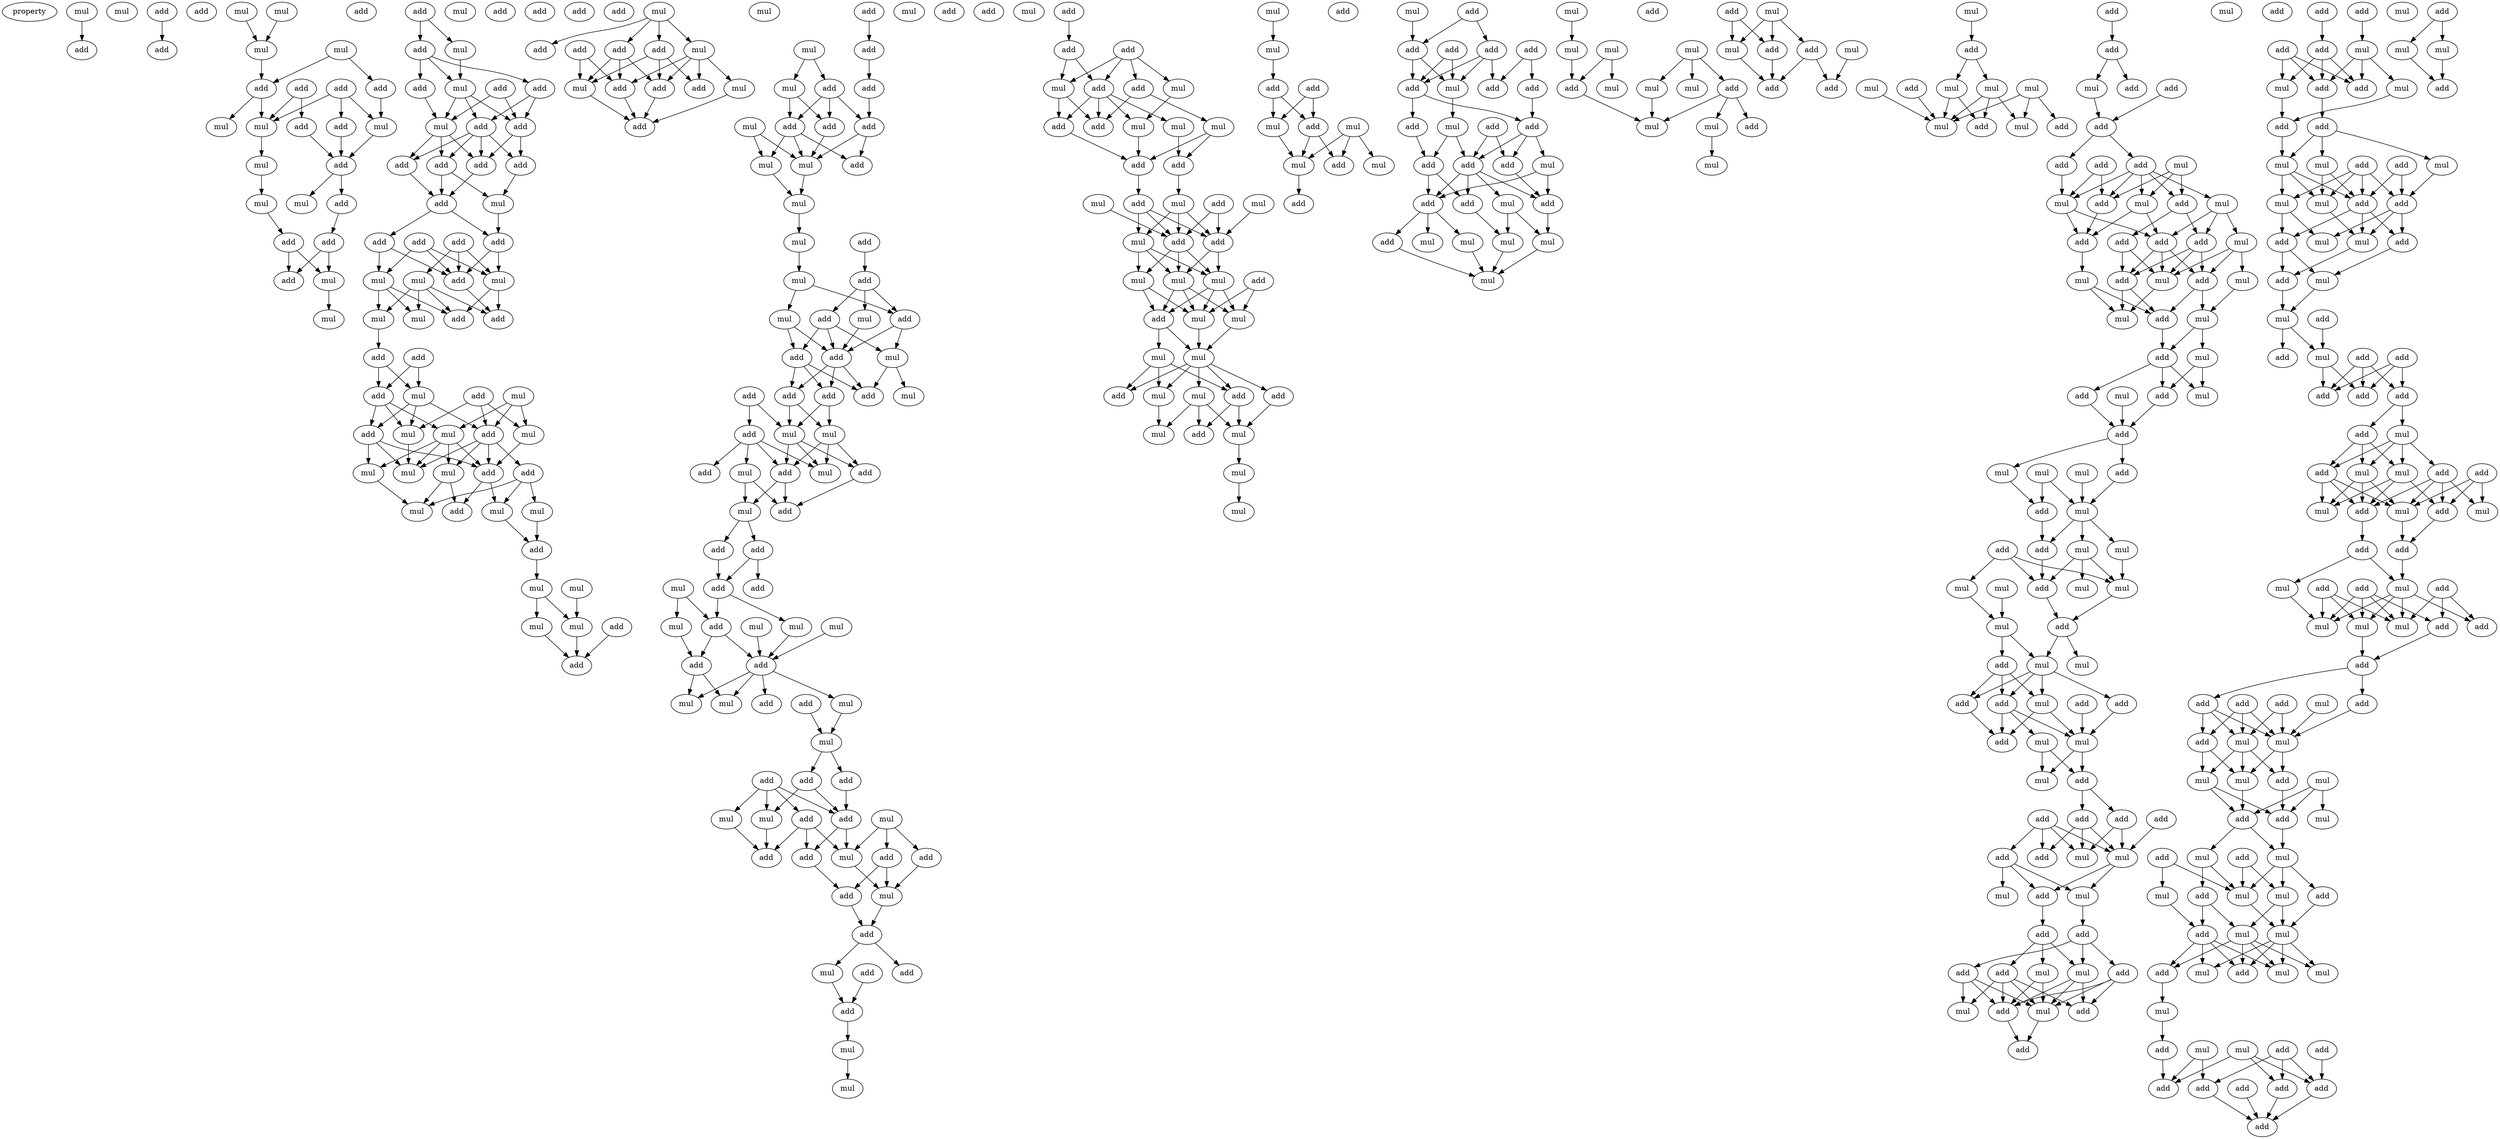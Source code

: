 digraph {
    node [fontcolor=black]
    property [mul=2,lf=1.6]
    0 [ label = mul ];
    1 [ label = mul ];
    2 [ label = add ];
    3 [ label = add ];
    4 [ label = add ];
    5 [ label = add ];
    6 [ label = mul ];
    7 [ label = mul ];
    8 [ label = mul ];
    9 [ label = mul ];
    10 [ label = add ];
    11 [ label = add ];
    12 [ label = add ];
    13 [ label = add ];
    14 [ label = add ];
    15 [ label = mul ];
    16 [ label = mul ];
    17 [ label = add ];
    18 [ label = mul ];
    19 [ label = mul ];
    20 [ label = add ];
    21 [ label = mul ];
    22 [ label = mul ];
    23 [ label = add ];
    24 [ label = add ];
    25 [ label = add ];
    26 [ label = mul ];
    27 [ label = add ];
    28 [ label = add ];
    29 [ label = mul ];
    30 [ label = add ];
    31 [ label = mul ];
    32 [ label = add ];
    33 [ label = mul ];
    34 [ label = add ];
    35 [ label = add ];
    36 [ label = add ];
    37 [ label = mul ];
    38 [ label = mul ];
    39 [ label = add ];
    40 [ label = add ];
    41 [ label = add ];
    42 [ label = add ];
    43 [ label = add ];
    44 [ label = add ];
    45 [ label = add ];
    46 [ label = add ];
    47 [ label = mul ];
    48 [ label = add ];
    49 [ label = add ];
    50 [ label = add ];
    51 [ label = add ];
    52 [ label = mul ];
    53 [ label = mul ];
    54 [ label = mul ];
    55 [ label = add ];
    56 [ label = add ];
    57 [ label = add ];
    58 [ label = mul ];
    59 [ label = mul ];
    60 [ label = add ];
    61 [ label = add ];
    62 [ label = add ];
    63 [ label = mul ];
    64 [ label = mul ];
    65 [ label = add ];
    66 [ label = add ];
    67 [ label = mul ];
    68 [ label = mul ];
    69 [ label = mul ];
    70 [ label = add ];
    71 [ label = add ];
    72 [ label = mul ];
    73 [ label = mul ];
    74 [ label = mul ];
    75 [ label = add ];
    76 [ label = add ];
    77 [ label = mul ];
    78 [ label = mul ];
    79 [ label = mul ];
    80 [ label = add ];
    81 [ label = add ];
    82 [ label = mul ];
    83 [ label = mul ];
    84 [ label = mul ];
    85 [ label = mul ];
    86 [ label = add ];
    87 [ label = add ];
    88 [ label = add ];
    89 [ label = add ];
    90 [ label = mul ];
    91 [ label = add ];
    92 [ label = add ];
    93 [ label = add ];
    94 [ label = mul ];
    95 [ label = add ];
    96 [ label = add ];
    97 [ label = add ];
    98 [ label = mul ];
    99 [ label = mul ];
    100 [ label = add ];
    101 [ label = add ];
    102 [ label = mul ];
    103 [ label = add ];
    104 [ label = mul ];
    105 [ label = add ];
    106 [ label = mul ];
    107 [ label = mul ];
    108 [ label = add ];
    109 [ label = add ];
    110 [ label = add ];
    111 [ label = add ];
    112 [ label = mul ];
    113 [ label = add ];
    114 [ label = mul ];
    115 [ label = mul ];
    116 [ label = add ];
    117 [ label = mul ];
    118 [ label = add ];
    119 [ label = mul ];
    120 [ label = add ];
    121 [ label = mul ];
    122 [ label = add ];
    123 [ label = add ];
    124 [ label = add ];
    125 [ label = mul ];
    126 [ label = mul ];
    127 [ label = add ];
    128 [ label = add ];
    129 [ label = mul ];
    130 [ label = add ];
    131 [ label = add ];
    132 [ label = add ];
    133 [ label = add ];
    134 [ label = mul ];
    135 [ label = mul ];
    136 [ label = mul ];
    137 [ label = add ];
    138 [ label = mul ];
    139 [ label = add ];
    140 [ label = mul ];
    141 [ label = add ];
    142 [ label = add ];
    143 [ label = add ];
    144 [ label = mul ];
    145 [ label = add ];
    146 [ label = add ];
    147 [ label = add ];
    148 [ label = add ];
    149 [ label = mul ];
    150 [ label = add ];
    151 [ label = mul ];
    152 [ label = mul ];
    153 [ label = mul ];
    154 [ label = mul ];
    155 [ label = add ];
    156 [ label = add ];
    157 [ label = add ];
    158 [ label = add ];
    159 [ label = mul ];
    160 [ label = mul ];
    161 [ label = mul ];
    162 [ label = mul ];
    163 [ label = add ];
    164 [ label = add ];
    165 [ label = add ];
    166 [ label = add ];
    167 [ label = mul ];
    168 [ label = mul ];
    169 [ label = add ];
    170 [ label = mul ];
    171 [ label = add ];
    172 [ label = add ];
    173 [ label = add ];
    174 [ label = add ];
    175 [ label = mul ];
    176 [ label = add ];
    177 [ label = mul ];
    178 [ label = add ];
    179 [ label = mul ];
    180 [ label = add ];
    181 [ label = add ];
    182 [ label = add ];
    183 [ label = add ];
    184 [ label = mul ];
    185 [ label = mul ];
    186 [ label = mul ];
    187 [ label = add ];
    188 [ label = add ];
    189 [ label = add ];
    190 [ label = add ];
    191 [ label = mul ];
    192 [ label = mul ];
    193 [ label = add ];
    194 [ label = add ];
    195 [ label = mul ];
    196 [ label = add ];
    197 [ label = mul ];
    198 [ label = mul ];
    199 [ label = add ];
    200 [ label = add ];
    201 [ label = mul ];
    202 [ label = add ];
    203 [ label = mul ];
    204 [ label = mul ];
    205 [ label = add ];
    206 [ label = add ];
    207 [ label = mul ];
    208 [ label = add ];
    209 [ label = mul ];
    210 [ label = add ];
    211 [ label = mul ];
    212 [ label = mul ];
    213 [ label = mul ];
    214 [ label = add ];
    215 [ label = mul ];
    216 [ label = mul ];
    217 [ label = mul ];
    218 [ label = add ];
    219 [ label = add ];
    220 [ label = mul ];
    221 [ label = add ];
    222 [ label = mul ];
    223 [ label = mul ];
    224 [ label = mul ];
    225 [ label = add ];
    226 [ label = mul ];
    227 [ label = mul ];
    228 [ label = mul ];
    229 [ label = mul ];
    230 [ label = add ];
    231 [ label = add ];
    232 [ label = add ];
    233 [ label = mul ];
    234 [ label = mul ];
    235 [ label = add ];
    236 [ label = mul ];
    237 [ label = add ];
    238 [ label = mul ];
    239 [ label = add ];
    240 [ label = mul ];
    241 [ label = add ];
    242 [ label = add ];
    243 [ label = add ];
    244 [ label = add ];
    245 [ label = add ];
    246 [ label = mul ];
    247 [ label = add ];
    248 [ label = add ];
    249 [ label = add ];
    250 [ label = add ];
    251 [ label = add ];
    252 [ label = add ];
    253 [ label = mul ];
    254 [ label = add ];
    255 [ label = add ];
    256 [ label = add ];
    257 [ label = mul ];
    258 [ label = mul ];
    259 [ label = add ];
    260 [ label = add ];
    261 [ label = add ];
    262 [ label = mul ];
    263 [ label = mul ];
    264 [ label = mul ];
    265 [ label = mul ];
    266 [ label = add ];
    267 [ label = mul ];
    268 [ label = mul ];
    269 [ label = mul ];
    270 [ label = mul ];
    271 [ label = mul ];
    272 [ label = add ];
    273 [ label = mul ];
    274 [ label = add ];
    275 [ label = mul ];
    276 [ label = mul ];
    277 [ label = mul ];
    278 [ label = mul ];
    279 [ label = add ];
    280 [ label = mul ];
    281 [ label = add ];
    282 [ label = add ];
    283 [ label = mul ];
    284 [ label = add ];
    285 [ label = add ];
    286 [ label = mul ];
    287 [ label = mul ];
    288 [ label = add ];
    289 [ label = mul ];
    290 [ label = add ];
    291 [ label = add ];
    292 [ label = mul ];
    293 [ label = add ];
    294 [ label = mul ];
    295 [ label = mul ];
    296 [ label = mul ];
    297 [ label = mul ];
    298 [ label = mul ];
    299 [ label = add ];
    300 [ label = add ];
    301 [ label = add ];
    302 [ label = add ];
    303 [ label = add ];
    304 [ label = mul ];
    305 [ label = add ];
    306 [ label = mul ];
    307 [ label = add ];
    308 [ label = add ];
    309 [ label = add ];
    310 [ label = add ];
    311 [ label = mul ];
    312 [ label = add ];
    313 [ label = mul ];
    314 [ label = add ];
    315 [ label = mul ];
    316 [ label = mul ];
    317 [ label = add ];
    318 [ label = add ];
    319 [ label = add ];
    320 [ label = add ];
    321 [ label = mul ];
    322 [ label = add ];
    323 [ label = add ];
    324 [ label = mul ];
    325 [ label = mul ];
    326 [ label = mul ];
    327 [ label = add ];
    328 [ label = mul ];
    329 [ label = mul ];
    330 [ label = add ];
    331 [ label = mul ];
    332 [ label = add ];
    333 [ label = add ];
    334 [ label = mul ];
    335 [ label = add ];
    336 [ label = mul ];
    337 [ label = add ];
    338 [ label = mul ];
    339 [ label = mul ];
    340 [ label = mul ];
    341 [ label = add ];
    342 [ label = add ];
    343 [ label = mul ];
    344 [ label = mul ];
    345 [ label = add ];
    346 [ label = add ];
    347 [ label = mul ];
    348 [ label = mul ];
    349 [ label = mul ];
    350 [ label = add ];
    351 [ label = mul ];
    352 [ label = mul ];
    353 [ label = mul ];
    354 [ label = add ];
    355 [ label = mul ];
    356 [ label = add ];
    357 [ label = mul ];
    358 [ label = mul ];
    359 [ label = add ];
    360 [ label = add ];
    361 [ label = add ];
    362 [ label = add ];
    363 [ label = add ];
    364 [ label = mul ];
    365 [ label = mul ];
    366 [ label = add ];
    367 [ label = mul ];
    368 [ label = add ];
    369 [ label = add ];
    370 [ label = add ];
    371 [ label = add ];
    372 [ label = add ];
    373 [ label = mul ];
    374 [ label = add ];
    375 [ label = mul ];
    376 [ label = add ];
    377 [ label = mul ];
    378 [ label = mul ];
    379 [ label = add ];
    380 [ label = add ];
    381 [ label = add ];
    382 [ label = add ];
    383 [ label = add ];
    384 [ label = mul ];
    385 [ label = mul ];
    386 [ label = mul ];
    387 [ label = add ];
    388 [ label = add ];
    389 [ label = mul ];
    390 [ label = add ];
    391 [ label = add ];
    392 [ label = add ];
    393 [ label = add ];
    394 [ label = mul ];
    395 [ label = add ];
    396 [ label = mul ];
    397 [ label = add ];
    398 [ label = mul ];
    399 [ label = add ];
    400 [ label = add ];
    401 [ label = add ];
    402 [ label = mul ];
    403 [ label = add ];
    404 [ label = add ];
    405 [ label = mul ];
    406 [ label = mul ];
    407 [ label = add ];
    408 [ label = mul ];
    409 [ label = mul ];
    410 [ label = add ];
    411 [ label = mul ];
    412 [ label = add ];
    413 [ label = mul ];
    414 [ label = add ];
    415 [ label = mul ];
    416 [ label = add ];
    417 [ label = add ];
    418 [ label = mul ];
    419 [ label = add ];
    420 [ label = add ];
    421 [ label = mul ];
    422 [ label = add ];
    423 [ label = add ];
    424 [ label = add ];
    425 [ label = add ];
    426 [ label = mul ];
    427 [ label = add ];
    428 [ label = add ];
    429 [ label = mul ];
    430 [ label = add ];
    431 [ label = mul ];
    432 [ label = add ];
    433 [ label = mul ];
    434 [ label = mul ];
    435 [ label = add ];
    436 [ label = add ];
    437 [ label = mul ];
    438 [ label = add ];
    439 [ label = add ];
    440 [ label = mul ];
    441 [ label = mul ];
    442 [ label = add ];
    443 [ label = add ];
    444 [ label = add ];
    445 [ label = mul ];
    446 [ label = mul ];
    447 [ label = mul ];
    448 [ label = add ];
    449 [ label = add ];
    450 [ label = add ];
    451 [ label = add ];
    452 [ label = add ];
    453 [ label = add ];
    454 [ label = add ];
    455 [ label = mul ];
    456 [ label = mul ];
    457 [ label = add ];
    458 [ label = mul ];
    459 [ label = add ];
    460 [ label = mul ];
    461 [ label = mul ];
    462 [ label = mul ];
    463 [ label = add ];
    464 [ label = mul ];
    465 [ label = add ];
    466 [ label = mul ];
    467 [ label = add ];
    468 [ label = mul ];
    469 [ label = add ];
    470 [ label = add ];
    471 [ label = mul ];
    472 [ label = mul ];
    473 [ label = mul ];
    474 [ label = add ];
    475 [ label = mul ];
    476 [ label = add ];
    477 [ label = mul ];
    478 [ label = mul ];
    479 [ label = add ];
    480 [ label = mul ];
    481 [ label = add ];
    482 [ label = mul ];
    483 [ label = mul ];
    484 [ label = mul ];
    485 [ label = add ];
    486 [ label = add ];
    487 [ label = mul ];
    488 [ label = add ];
    489 [ label = add ];
    490 [ label = add ];
    491 [ label = add ];
    492 [ label = add ];
    493 [ label = add ];
    494 [ label = add ];
    495 [ label = mul ];
    496 [ label = add ];
    497 [ label = mul ];
    498 [ label = mul ];
    499 [ label = add ];
    0 -> 2 [ name = 0 ];
    3 -> 5 [ name = 1 ];
    6 -> 9 [ name = 2 ];
    7 -> 9 [ name = 3 ];
    8 -> 12 [ name = 4 ];
    8 -> 13 [ name = 5 ];
    9 -> 12 [ name = 6 ];
    10 -> 16 [ name = 7 ];
    10 -> 17 [ name = 8 ];
    11 -> 14 [ name = 9 ];
    11 -> 16 [ name = 10 ];
    11 -> 18 [ name = 11 ];
    12 -> 15 [ name = 12 ];
    12 -> 16 [ name = 13 ];
    13 -> 18 [ name = 14 ];
    14 -> 20 [ name = 15 ];
    16 -> 19 [ name = 16 ];
    17 -> 20 [ name = 17 ];
    18 -> 20 [ name = 18 ];
    19 -> 22 [ name = 19 ];
    20 -> 21 [ name = 20 ];
    20 -> 23 [ name = 21 ];
    22 -> 24 [ name = 22 ];
    23 -> 25 [ name = 23 ];
    24 -> 26 [ name = 24 ];
    24 -> 28 [ name = 25 ];
    25 -> 26 [ name = 26 ];
    25 -> 28 [ name = 27 ];
    26 -> 29 [ name = 28 ];
    30 -> 31 [ name = 29 ];
    30 -> 32 [ name = 30 ];
    31 -> 37 [ name = 31 ];
    32 -> 35 [ name = 32 ];
    32 -> 36 [ name = 33 ];
    32 -> 37 [ name = 34 ];
    34 -> 38 [ name = 35 ];
    34 -> 39 [ name = 36 ];
    35 -> 38 [ name = 37 ];
    36 -> 39 [ name = 38 ];
    36 -> 40 [ name = 39 ];
    37 -> 38 [ name = 40 ];
    37 -> 39 [ name = 41 ];
    37 -> 40 [ name = 42 ];
    38 -> 42 [ name = 43 ];
    38 -> 43 [ name = 44 ];
    38 -> 44 [ name = 45 ];
    39 -> 41 [ name = 46 ];
    39 -> 44 [ name = 47 ];
    40 -> 41 [ name = 48 ];
    40 -> 42 [ name = 49 ];
    40 -> 43 [ name = 50 ];
    40 -> 44 [ name = 51 ];
    41 -> 47 [ name = 52 ];
    42 -> 46 [ name = 53 ];
    42 -> 47 [ name = 54 ];
    43 -> 46 [ name = 55 ];
    44 -> 46 [ name = 56 ];
    46 -> 48 [ name = 57 ];
    46 -> 49 [ name = 58 ];
    47 -> 49 [ name = 59 ];
    48 -> 52 [ name = 60 ];
    48 -> 55 [ name = 61 ];
    49 -> 53 [ name = 62 ];
    49 -> 55 [ name = 63 ];
    50 -> 52 [ name = 64 ];
    50 -> 53 [ name = 65 ];
    50 -> 55 [ name = 66 ];
    51 -> 53 [ name = 67 ];
    51 -> 54 [ name = 68 ];
    51 -> 55 [ name = 69 ];
    52 -> 57 [ name = 70 ];
    52 -> 58 [ name = 71 ];
    52 -> 59 [ name = 72 ];
    53 -> 56 [ name = 73 ];
    53 -> 57 [ name = 74 ];
    54 -> 56 [ name = 75 ];
    54 -> 57 [ name = 76 ];
    54 -> 58 [ name = 77 ];
    54 -> 59 [ name = 78 ];
    55 -> 56 [ name = 79 ];
    58 -> 61 [ name = 80 ];
    60 -> 64 [ name = 81 ];
    60 -> 65 [ name = 82 ];
    61 -> 64 [ name = 83 ];
    61 -> 65 [ name = 84 ];
    63 -> 67 [ name = 85 ];
    63 -> 68 [ name = 86 ];
    63 -> 71 [ name = 87 ];
    64 -> 69 [ name = 88 ];
    64 -> 70 [ name = 89 ];
    64 -> 71 [ name = 90 ];
    65 -> 68 [ name = 91 ];
    65 -> 69 [ name = 92 ];
    65 -> 70 [ name = 93 ];
    66 -> 67 [ name = 94 ];
    66 -> 69 [ name = 95 ];
    66 -> 71 [ name = 96 ];
    67 -> 75 [ name = 97 ];
    68 -> 72 [ name = 98 ];
    68 -> 73 [ name = 99 ];
    68 -> 74 [ name = 100 ];
    68 -> 75 [ name = 101 ];
    69 -> 72 [ name = 102 ];
    70 -> 72 [ name = 103 ];
    70 -> 73 [ name = 104 ];
    70 -> 75 [ name = 105 ];
    71 -> 72 [ name = 106 ];
    71 -> 74 [ name = 107 ];
    71 -> 75 [ name = 108 ];
    71 -> 76 [ name = 109 ];
    73 -> 78 [ name = 110 ];
    74 -> 78 [ name = 111 ];
    74 -> 80 [ name = 112 ];
    75 -> 79 [ name = 113 ];
    75 -> 80 [ name = 114 ];
    76 -> 77 [ name = 115 ];
    76 -> 78 [ name = 116 ];
    76 -> 79 [ name = 117 ];
    77 -> 81 [ name = 118 ];
    79 -> 81 [ name = 119 ];
    81 -> 82 [ name = 120 ];
    82 -> 84 [ name = 121 ];
    82 -> 85 [ name = 122 ];
    83 -> 85 [ name = 123 ];
    84 -> 88 [ name = 124 ];
    85 -> 88 [ name = 125 ];
    87 -> 88 [ name = 126 ];
    90 -> 91 [ name = 127 ];
    90 -> 93 [ name = 128 ];
    90 -> 94 [ name = 129 ];
    90 -> 95 [ name = 130 ];
    91 -> 96 [ name = 131 ];
    91 -> 97 [ name = 132 ];
    91 -> 99 [ name = 133 ];
    92 -> 99 [ name = 134 ];
    92 -> 100 [ name = 135 ];
    93 -> 96 [ name = 136 ];
    93 -> 99 [ name = 137 ];
    93 -> 100 [ name = 138 ];
    94 -> 96 [ name = 139 ];
    94 -> 97 [ name = 140 ];
    94 -> 98 [ name = 141 ];
    94 -> 100 [ name = 142 ];
    96 -> 101 [ name = 143 ];
    98 -> 101 [ name = 144 ];
    99 -> 101 [ name = 145 ];
    100 -> 101 [ name = 146 ];
    103 -> 105 [ name = 147 ];
    105 -> 109 [ name = 148 ];
    106 -> 107 [ name = 149 ];
    106 -> 108 [ name = 150 ];
    107 -> 110 [ name = 151 ];
    107 -> 111 [ name = 152 ];
    108 -> 110 [ name = 153 ];
    108 -> 111 [ name = 154 ];
    108 -> 113 [ name = 155 ];
    109 -> 113 [ name = 156 ];
    110 -> 114 [ name = 157 ];
    110 -> 115 [ name = 158 ];
    110 -> 116 [ name = 159 ];
    111 -> 114 [ name = 160 ];
    112 -> 114 [ name = 161 ];
    112 -> 115 [ name = 162 ];
    113 -> 114 [ name = 163 ];
    113 -> 116 [ name = 164 ];
    114 -> 117 [ name = 165 ];
    115 -> 117 [ name = 166 ];
    117 -> 119 [ name = 167 ];
    118 -> 120 [ name = 168 ];
    119 -> 121 [ name = 169 ];
    120 -> 122 [ name = 170 ];
    120 -> 124 [ name = 171 ];
    120 -> 126 [ name = 172 ];
    121 -> 124 [ name = 173 ];
    121 -> 125 [ name = 174 ];
    122 -> 127 [ name = 175 ];
    122 -> 128 [ name = 176 ];
    122 -> 129 [ name = 177 ];
    124 -> 127 [ name = 178 ];
    124 -> 129 [ name = 179 ];
    125 -> 127 [ name = 180 ];
    125 -> 128 [ name = 181 ];
    126 -> 127 [ name = 182 ];
    127 -> 130 [ name = 183 ];
    127 -> 132 [ name = 184 ];
    127 -> 133 [ name = 185 ];
    128 -> 130 [ name = 186 ];
    128 -> 132 [ name = 187 ];
    128 -> 133 [ name = 188 ];
    129 -> 132 [ name = 189 ];
    129 -> 134 [ name = 190 ];
    130 -> 135 [ name = 191 ];
    130 -> 136 [ name = 192 ];
    131 -> 135 [ name = 193 ];
    131 -> 137 [ name = 194 ];
    133 -> 135 [ name = 195 ];
    133 -> 136 [ name = 196 ];
    135 -> 139 [ name = 197 ];
    135 -> 140 [ name = 198 ];
    135 -> 142 [ name = 199 ];
    136 -> 139 [ name = 200 ];
    136 -> 140 [ name = 201 ];
    136 -> 142 [ name = 202 ];
    137 -> 138 [ name = 203 ];
    137 -> 140 [ name = 204 ];
    137 -> 141 [ name = 205 ];
    137 -> 142 [ name = 206 ];
    138 -> 143 [ name = 207 ];
    138 -> 144 [ name = 208 ];
    139 -> 143 [ name = 209 ];
    142 -> 143 [ name = 210 ];
    142 -> 144 [ name = 211 ];
    144 -> 145 [ name = 212 ];
    144 -> 146 [ name = 213 ];
    145 -> 148 [ name = 214 ];
    146 -> 147 [ name = 215 ];
    146 -> 148 [ name = 216 ];
    148 -> 150 [ name = 217 ];
    148 -> 152 [ name = 218 ];
    149 -> 150 [ name = 219 ];
    149 -> 154 [ name = 220 ];
    150 -> 155 [ name = 221 ];
    150 -> 156 [ name = 222 ];
    151 -> 156 [ name = 223 ];
    152 -> 156 [ name = 224 ];
    153 -> 156 [ name = 225 ];
    154 -> 155 [ name = 226 ];
    155 -> 159 [ name = 227 ];
    155 -> 160 [ name = 228 ];
    156 -> 158 [ name = 229 ];
    156 -> 159 [ name = 230 ];
    156 -> 160 [ name = 231 ];
    156 -> 161 [ name = 232 ];
    157 -> 162 [ name = 233 ];
    161 -> 162 [ name = 234 ];
    162 -> 163 [ name = 235 ];
    162 -> 164 [ name = 236 ];
    163 -> 168 [ name = 237 ];
    163 -> 169 [ name = 238 ];
    164 -> 169 [ name = 239 ];
    165 -> 166 [ name = 240 ];
    165 -> 168 [ name = 241 ];
    165 -> 169 [ name = 242 ];
    165 -> 170 [ name = 243 ];
    166 -> 173 [ name = 244 ];
    166 -> 174 [ name = 245 ];
    166 -> 175 [ name = 246 ];
    167 -> 171 [ name = 247 ];
    167 -> 172 [ name = 248 ];
    167 -> 175 [ name = 249 ];
    168 -> 174 [ name = 250 ];
    169 -> 173 [ name = 251 ];
    169 -> 175 [ name = 252 ];
    170 -> 174 [ name = 253 ];
    171 -> 176 [ name = 254 ];
    171 -> 177 [ name = 255 ];
    172 -> 177 [ name = 256 ];
    173 -> 176 [ name = 257 ];
    175 -> 177 [ name = 258 ];
    176 -> 178 [ name = 259 ];
    177 -> 178 [ name = 260 ];
    178 -> 179 [ name = 261 ];
    178 -> 181 [ name = 262 ];
    179 -> 183 [ name = 263 ];
    180 -> 183 [ name = 264 ];
    183 -> 184 [ name = 265 ];
    184 -> 186 [ name = 266 ];
    187 -> 188 [ name = 267 ];
    188 -> 190 [ name = 268 ];
    188 -> 192 [ name = 269 ];
    189 -> 190 [ name = 270 ];
    189 -> 191 [ name = 271 ];
    189 -> 192 [ name = 272 ];
    189 -> 193 [ name = 273 ];
    190 -> 194 [ name = 274 ];
    190 -> 195 [ name = 275 ];
    190 -> 196 [ name = 276 ];
    190 -> 198 [ name = 277 ];
    191 -> 195 [ name = 278 ];
    192 -> 194 [ name = 279 ];
    192 -> 196 [ name = 280 ];
    193 -> 194 [ name = 281 ];
    193 -> 197 [ name = 282 ];
    195 -> 200 [ name = 283 ];
    196 -> 200 [ name = 284 ];
    197 -> 199 [ name = 285 ];
    197 -> 200 [ name = 286 ];
    198 -> 199 [ name = 287 ];
    199 -> 203 [ name = 288 ];
    200 -> 205 [ name = 289 ];
    201 -> 208 [ name = 290 ];
    202 -> 206 [ name = 291 ];
    202 -> 208 [ name = 292 ];
    203 -> 206 [ name = 293 ];
    203 -> 207 [ name = 294 ];
    203 -> 208 [ name = 295 ];
    204 -> 206 [ name = 296 ];
    205 -> 206 [ name = 297 ];
    205 -> 207 [ name = 298 ];
    205 -> 208 [ name = 299 ];
    206 -> 209 [ name = 300 ];
    206 -> 211 [ name = 301 ];
    206 -> 212 [ name = 302 ];
    207 -> 209 [ name = 303 ];
    207 -> 211 [ name = 304 ];
    207 -> 212 [ name = 305 ];
    208 -> 209 [ name = 306 ];
    208 -> 212 [ name = 307 ];
    209 -> 213 [ name = 308 ];
    209 -> 214 [ name = 309 ];
    209 -> 215 [ name = 310 ];
    210 -> 213 [ name = 311 ];
    210 -> 215 [ name = 312 ];
    211 -> 213 [ name = 313 ];
    211 -> 214 [ name = 314 ];
    212 -> 213 [ name = 315 ];
    212 -> 214 [ name = 316 ];
    212 -> 215 [ name = 317 ];
    213 -> 217 [ name = 318 ];
    214 -> 216 [ name = 319 ];
    214 -> 217 [ name = 320 ];
    215 -> 217 [ name = 321 ];
    216 -> 219 [ name = 322 ];
    216 -> 220 [ name = 323 ];
    216 -> 221 [ name = 324 ];
    217 -> 218 [ name = 325 ];
    217 -> 219 [ name = 326 ];
    217 -> 220 [ name = 327 ];
    217 -> 221 [ name = 328 ];
    217 -> 222 [ name = 329 ];
    218 -> 224 [ name = 330 ];
    220 -> 223 [ name = 331 ];
    221 -> 224 [ name = 332 ];
    221 -> 225 [ name = 333 ];
    222 -> 223 [ name = 334 ];
    222 -> 224 [ name = 335 ];
    222 -> 225 [ name = 336 ];
    224 -> 226 [ name = 337 ];
    226 -> 227 [ name = 338 ];
    228 -> 229 [ name = 339 ];
    229 -> 231 [ name = 340 ];
    231 -> 234 [ name = 341 ];
    231 -> 235 [ name = 342 ];
    232 -> 234 [ name = 343 ];
    232 -> 235 [ name = 344 ];
    233 -> 236 [ name = 345 ];
    233 -> 237 [ name = 346 ];
    233 -> 238 [ name = 347 ];
    234 -> 236 [ name = 348 ];
    235 -> 236 [ name = 349 ];
    235 -> 237 [ name = 350 ];
    236 -> 239 [ name = 351 ];
    240 -> 244 [ name = 352 ];
    241 -> 243 [ name = 353 ];
    241 -> 244 [ name = 354 ];
    242 -> 247 [ name = 355 ];
    242 -> 248 [ name = 356 ];
    243 -> 246 [ name = 357 ];
    243 -> 247 [ name = 358 ];
    243 -> 249 [ name = 359 ];
    244 -> 246 [ name = 360 ];
    244 -> 249 [ name = 361 ];
    245 -> 246 [ name = 362 ];
    245 -> 249 [ name = 363 ];
    246 -> 253 [ name = 364 ];
    248 -> 252 [ name = 365 ];
    249 -> 250 [ name = 366 ];
    249 -> 252 [ name = 367 ];
    250 -> 254 [ name = 368 ];
    251 -> 255 [ name = 369 ];
    251 -> 256 [ name = 370 ];
    252 -> 255 [ name = 371 ];
    252 -> 256 [ name = 372 ];
    252 -> 257 [ name = 373 ];
    253 -> 254 [ name = 374 ];
    253 -> 256 [ name = 375 ];
    254 -> 260 [ name = 376 ];
    254 -> 261 [ name = 377 ];
    255 -> 259 [ name = 378 ];
    256 -> 258 [ name = 379 ];
    256 -> 259 [ name = 380 ];
    256 -> 260 [ name = 381 ];
    256 -> 261 [ name = 382 ];
    257 -> 259 [ name = 383 ];
    257 -> 261 [ name = 384 ];
    258 -> 263 [ name = 385 ];
    258 -> 265 [ name = 386 ];
    259 -> 263 [ name = 387 ];
    260 -> 265 [ name = 388 ];
    261 -> 262 [ name = 389 ];
    261 -> 264 [ name = 390 ];
    261 -> 266 [ name = 391 ];
    262 -> 267 [ name = 392 ];
    263 -> 267 [ name = 393 ];
    265 -> 267 [ name = 394 ];
    266 -> 267 [ name = 395 ];
    268 -> 271 [ name = 396 ];
    269 -> 272 [ name = 397 ];
    269 -> 276 [ name = 398 ];
    270 -> 273 [ name = 399 ];
    270 -> 274 [ name = 400 ];
    270 -> 275 [ name = 401 ];
    271 -> 272 [ name = 402 ];
    272 -> 278 [ name = 403 ];
    273 -> 278 [ name = 404 ];
    274 -> 277 [ name = 405 ];
    274 -> 278 [ name = 406 ];
    274 -> 279 [ name = 407 ];
    277 -> 280 [ name = 408 ];
    282 -> 285 [ name = 409 ];
    282 -> 286 [ name = 410 ];
    283 -> 284 [ name = 411 ];
    283 -> 285 [ name = 412 ];
    283 -> 286 [ name = 413 ];
    284 -> 288 [ name = 414 ];
    284 -> 290 [ name = 415 ];
    285 -> 288 [ name = 416 ];
    286 -> 288 [ name = 417 ];
    287 -> 290 [ name = 418 ];
    289 -> 291 [ name = 419 ];
    291 -> 295 [ name = 420 ];
    291 -> 296 [ name = 421 ];
    292 -> 297 [ name = 422 ];
    292 -> 298 [ name = 423 ];
    292 -> 299 [ name = 424 ];
    293 -> 298 [ name = 425 ];
    294 -> 298 [ name = 426 ];
    295 -> 298 [ name = 427 ];
    295 -> 300 [ name = 428 ];
    296 -> 297 [ name = 429 ];
    296 -> 298 [ name = 430 ];
    296 -> 300 [ name = 431 ];
    301 -> 302 [ name = 432 ];
    302 -> 305 [ name = 433 ];
    302 -> 306 [ name = 434 ];
    303 -> 308 [ name = 435 ];
    306 -> 308 [ name = 436 ];
    308 -> 309 [ name = 437 ];
    308 -> 312 [ name = 438 ];
    309 -> 313 [ name = 439 ];
    310 -> 313 [ name = 440 ];
    310 -> 314 [ name = 441 ];
    311 -> 314 [ name = 442 ];
    311 -> 316 [ name = 443 ];
    311 -> 317 [ name = 444 ];
    312 -> 313 [ name = 445 ];
    312 -> 314 [ name = 446 ];
    312 -> 315 [ name = 447 ];
    312 -> 316 [ name = 448 ];
    312 -> 317 [ name = 449 ];
    313 -> 320 [ name = 450 ];
    313 -> 322 [ name = 451 ];
    314 -> 320 [ name = 452 ];
    315 -> 319 [ name = 453 ];
    315 -> 321 [ name = 454 ];
    315 -> 322 [ name = 455 ];
    316 -> 320 [ name = 456 ];
    316 -> 322 [ name = 457 ];
    317 -> 318 [ name = 458 ];
    317 -> 319 [ name = 459 ];
    318 -> 325 [ name = 460 ];
    318 -> 327 [ name = 461 ];
    319 -> 323 [ name = 462 ];
    319 -> 325 [ name = 463 ];
    319 -> 327 [ name = 464 ];
    320 -> 326 [ name = 465 ];
    321 -> 323 [ name = 466 ];
    321 -> 324 [ name = 467 ];
    321 -> 325 [ name = 468 ];
    322 -> 323 [ name = 469 ];
    322 -> 325 [ name = 470 ];
    322 -> 327 [ name = 471 ];
    323 -> 329 [ name = 472 ];
    323 -> 330 [ name = 473 ];
    324 -> 329 [ name = 474 ];
    325 -> 328 [ name = 475 ];
    326 -> 328 [ name = 476 ];
    326 -> 330 [ name = 477 ];
    327 -> 328 [ name = 478 ];
    327 -> 330 [ name = 479 ];
    329 -> 331 [ name = 480 ];
    329 -> 332 [ name = 481 ];
    330 -> 332 [ name = 482 ];
    331 -> 334 [ name = 483 ];
    331 -> 335 [ name = 484 ];
    332 -> 333 [ name = 485 ];
    332 -> 334 [ name = 486 ];
    332 -> 335 [ name = 487 ];
    333 -> 337 [ name = 488 ];
    335 -> 337 [ name = 489 ];
    336 -> 337 [ name = 490 ];
    337 -> 339 [ name = 491 ];
    337 -> 341 [ name = 492 ];
    338 -> 342 [ name = 493 ];
    338 -> 343 [ name = 494 ];
    339 -> 342 [ name = 495 ];
    340 -> 343 [ name = 496 ];
    341 -> 343 [ name = 497 ];
    342 -> 345 [ name = 498 ];
    343 -> 344 [ name = 499 ];
    343 -> 345 [ name = 500 ];
    343 -> 347 [ name = 501 ];
    344 -> 348 [ name = 502 ];
    344 -> 350 [ name = 503 ];
    344 -> 352 [ name = 504 ];
    345 -> 350 [ name = 505 ];
    346 -> 349 [ name = 506 ];
    346 -> 350 [ name = 507 ];
    346 -> 352 [ name = 508 ];
    347 -> 352 [ name = 509 ];
    349 -> 353 [ name = 510 ];
    350 -> 354 [ name = 511 ];
    351 -> 353 [ name = 512 ];
    352 -> 354 [ name = 513 ];
    353 -> 355 [ name = 514 ];
    353 -> 356 [ name = 515 ];
    354 -> 355 [ name = 516 ];
    354 -> 357 [ name = 517 ];
    355 -> 358 [ name = 518 ];
    355 -> 359 [ name = 519 ];
    355 -> 361 [ name = 520 ];
    355 -> 362 [ name = 521 ];
    356 -> 358 [ name = 522 ];
    356 -> 361 [ name = 523 ];
    356 -> 362 [ name = 524 ];
    358 -> 363 [ name = 525 ];
    358 -> 365 [ name = 526 ];
    359 -> 365 [ name = 527 ];
    360 -> 365 [ name = 528 ];
    361 -> 363 [ name = 529 ];
    361 -> 364 [ name = 530 ];
    361 -> 365 [ name = 531 ];
    362 -> 363 [ name = 532 ];
    364 -> 366 [ name = 533 ];
    364 -> 367 [ name = 534 ];
    365 -> 366 [ name = 535 ];
    365 -> 367 [ name = 536 ];
    366 -> 370 [ name = 537 ];
    366 -> 371 [ name = 538 ];
    368 -> 372 [ name = 539 ];
    368 -> 373 [ name = 540 ];
    368 -> 374 [ name = 541 ];
    368 -> 375 [ name = 542 ];
    369 -> 373 [ name = 543 ];
    370 -> 373 [ name = 544 ];
    370 -> 375 [ name = 545 ];
    371 -> 373 [ name = 546 ];
    371 -> 374 [ name = 547 ];
    371 -> 375 [ name = 548 ];
    372 -> 376 [ name = 549 ];
    372 -> 377 [ name = 550 ];
    372 -> 378 [ name = 551 ];
    373 -> 376 [ name = 552 ];
    373 -> 378 [ name = 553 ];
    376 -> 379 [ name = 554 ];
    378 -> 380 [ name = 555 ];
    379 -> 382 [ name = 556 ];
    379 -> 384 [ name = 557 ];
    379 -> 385 [ name = 558 ];
    380 -> 381 [ name = 559 ];
    380 -> 383 [ name = 560 ];
    380 -> 385 [ name = 561 ];
    381 -> 387 [ name = 562 ];
    381 -> 388 [ name = 563 ];
    381 -> 389 [ name = 564 ];
    382 -> 386 [ name = 565 ];
    382 -> 387 [ name = 566 ];
    382 -> 388 [ name = 567 ];
    382 -> 389 [ name = 568 ];
    383 -> 386 [ name = 569 ];
    383 -> 388 [ name = 570 ];
    383 -> 389 [ name = 571 ];
    384 -> 388 [ name = 572 ];
    384 -> 389 [ name = 573 ];
    385 -> 387 [ name = 574 ];
    385 -> 388 [ name = 575 ];
    385 -> 389 [ name = 576 ];
    388 -> 390 [ name = 577 ];
    389 -> 390 [ name = 578 ];
    391 -> 393 [ name = 579 ];
    392 -> 394 [ name = 580 ];
    393 -> 396 [ name = 581 ];
    393 -> 397 [ name = 582 ];
    393 -> 399 [ name = 583 ];
    394 -> 397 [ name = 584 ];
    394 -> 398 [ name = 585 ];
    394 -> 399 [ name = 586 ];
    395 -> 396 [ name = 587 ];
    395 -> 397 [ name = 588 ];
    395 -> 399 [ name = 589 ];
    396 -> 401 [ name = 590 ];
    398 -> 401 [ name = 591 ];
    399 -> 400 [ name = 592 ];
    400 -> 402 [ name = 593 ];
    400 -> 405 [ name = 594 ];
    400 -> 406 [ name = 595 ];
    401 -> 405 [ name = 596 ];
    402 -> 407 [ name = 597 ];
    403 -> 407 [ name = 598 ];
    403 -> 408 [ name = 599 ];
    403 -> 409 [ name = 600 ];
    403 -> 410 [ name = 601 ];
    404 -> 407 [ name = 602 ];
    404 -> 410 [ name = 603 ];
    405 -> 408 [ name = 604 ];
    405 -> 409 [ name = 605 ];
    405 -> 410 [ name = 606 ];
    406 -> 408 [ name = 607 ];
    406 -> 410 [ name = 608 ];
    407 -> 411 [ name = 609 ];
    407 -> 413 [ name = 610 ];
    407 -> 414 [ name = 611 ];
    408 -> 411 [ name = 612 ];
    409 -> 412 [ name = 613 ];
    409 -> 413 [ name = 614 ];
    410 -> 411 [ name = 615 ];
    410 -> 412 [ name = 616 ];
    410 -> 414 [ name = 617 ];
    411 -> 416 [ name = 618 ];
    412 -> 415 [ name = 619 ];
    412 -> 416 [ name = 620 ];
    414 -> 415 [ name = 621 ];
    415 -> 418 [ name = 622 ];
    416 -> 418 [ name = 623 ];
    417 -> 421 [ name = 624 ];
    418 -> 420 [ name = 625 ];
    418 -> 421 [ name = 626 ];
    419 -> 423 [ name = 627 ];
    419 -> 424 [ name = 628 ];
    419 -> 425 [ name = 629 ];
    421 -> 423 [ name = 630 ];
    421 -> 424 [ name = 631 ];
    422 -> 423 [ name = 632 ];
    422 -> 424 [ name = 633 ];
    422 -> 425 [ name = 634 ];
    425 -> 426 [ name = 635 ];
    425 -> 427 [ name = 636 ];
    426 -> 429 [ name = 637 ];
    426 -> 430 [ name = 638 ];
    426 -> 431 [ name = 639 ];
    426 -> 432 [ name = 640 ];
    427 -> 429 [ name = 641 ];
    427 -> 430 [ name = 642 ];
    427 -> 431 [ name = 643 ];
    428 -> 433 [ name = 644 ];
    428 -> 434 [ name = 645 ];
    428 -> 435 [ name = 646 ];
    429 -> 433 [ name = 647 ];
    429 -> 436 [ name = 648 ];
    429 -> 437 [ name = 649 ];
    430 -> 433 [ name = 650 ];
    430 -> 436 [ name = 651 ];
    430 -> 437 [ name = 652 ];
    431 -> 435 [ name = 653 ];
    431 -> 436 [ name = 654 ];
    431 -> 437 [ name = 655 ];
    432 -> 433 [ name = 656 ];
    432 -> 434 [ name = 657 ];
    432 -> 435 [ name = 658 ];
    432 -> 436 [ name = 659 ];
    433 -> 438 [ name = 660 ];
    435 -> 438 [ name = 661 ];
    436 -> 439 [ name = 662 ];
    438 -> 441 [ name = 663 ];
    439 -> 440 [ name = 664 ];
    439 -> 441 [ name = 665 ];
    440 -> 445 [ name = 666 ];
    441 -> 445 [ name = 667 ];
    441 -> 446 [ name = 668 ];
    441 -> 447 [ name = 669 ];
    441 -> 448 [ name = 670 ];
    442 -> 447 [ name = 671 ];
    442 -> 448 [ name = 672 ];
    442 -> 449 [ name = 673 ];
    443 -> 445 [ name = 674 ];
    443 -> 446 [ name = 675 ];
    443 -> 447 [ name = 676 ];
    444 -> 445 [ name = 677 ];
    444 -> 446 [ name = 678 ];
    444 -> 447 [ name = 679 ];
    444 -> 449 [ name = 680 ];
    446 -> 450 [ name = 681 ];
    449 -> 450 [ name = 682 ];
    450 -> 452 [ name = 683 ];
    450 -> 453 [ name = 684 ];
    451 -> 456 [ name = 685 ];
    451 -> 458 [ name = 686 ];
    452 -> 456 [ name = 687 ];
    453 -> 456 [ name = 688 ];
    453 -> 457 [ name = 689 ];
    453 -> 458 [ name = 690 ];
    454 -> 456 [ name = 691 ];
    454 -> 457 [ name = 692 ];
    454 -> 458 [ name = 693 ];
    455 -> 456 [ name = 694 ];
    456 -> 459 [ name = 695 ];
    456 -> 461 [ name = 696 ];
    457 -> 460 [ name = 697 ];
    457 -> 461 [ name = 698 ];
    458 -> 459 [ name = 699 ];
    458 -> 460 [ name = 700 ];
    458 -> 461 [ name = 701 ];
    459 -> 465 [ name = 702 ];
    460 -> 463 [ name = 703 ];
    460 -> 465 [ name = 704 ];
    461 -> 463 [ name = 705 ];
    462 -> 463 [ name = 706 ];
    462 -> 464 [ name = 707 ];
    462 -> 465 [ name = 708 ];
    463 -> 466 [ name = 709 ];
    463 -> 468 [ name = 710 ];
    465 -> 466 [ name = 711 ];
    466 -> 470 [ name = 712 ];
    466 -> 471 [ name = 713 ];
    466 -> 473 [ name = 714 ];
    467 -> 471 [ name = 715 ];
    467 -> 473 [ name = 716 ];
    468 -> 471 [ name = 717 ];
    468 -> 474 [ name = 718 ];
    469 -> 471 [ name = 719 ];
    469 -> 472 [ name = 720 ];
    470 -> 475 [ name = 721 ];
    471 -> 475 [ name = 722 ];
    472 -> 476 [ name = 723 ];
    473 -> 475 [ name = 724 ];
    473 -> 477 [ name = 725 ];
    474 -> 476 [ name = 726 ];
    474 -> 477 [ name = 727 ];
    475 -> 478 [ name = 728 ];
    475 -> 479 [ name = 729 ];
    475 -> 480 [ name = 730 ];
    475 -> 482 [ name = 731 ];
    476 -> 478 [ name = 732 ];
    476 -> 479 [ name = 733 ];
    476 -> 481 [ name = 734 ];
    476 -> 482 [ name = 735 ];
    477 -> 478 [ name = 736 ];
    477 -> 479 [ name = 737 ];
    477 -> 480 [ name = 738 ];
    477 -> 481 [ name = 739 ];
    481 -> 483 [ name = 740 ];
    483 -> 486 [ name = 741 ];
    484 -> 492 [ name = 742 ];
    484 -> 493 [ name = 743 ];
    485 -> 490 [ name = 744 ];
    485 -> 491 [ name = 745 ];
    485 -> 493 [ name = 746 ];
    486 -> 492 [ name = 747 ];
    487 -> 490 [ name = 748 ];
    487 -> 491 [ name = 749 ];
    487 -> 492 [ name = 750 ];
    488 -> 490 [ name = 751 ];
    489 -> 494 [ name = 752 ];
    490 -> 494 [ name = 753 ];
    491 -> 494 [ name = 754 ];
    493 -> 494 [ name = 755 ];
    496 -> 497 [ name = 756 ];
    496 -> 498 [ name = 757 ];
    497 -> 499 [ name = 758 ];
    498 -> 499 [ name = 759 ];
}
